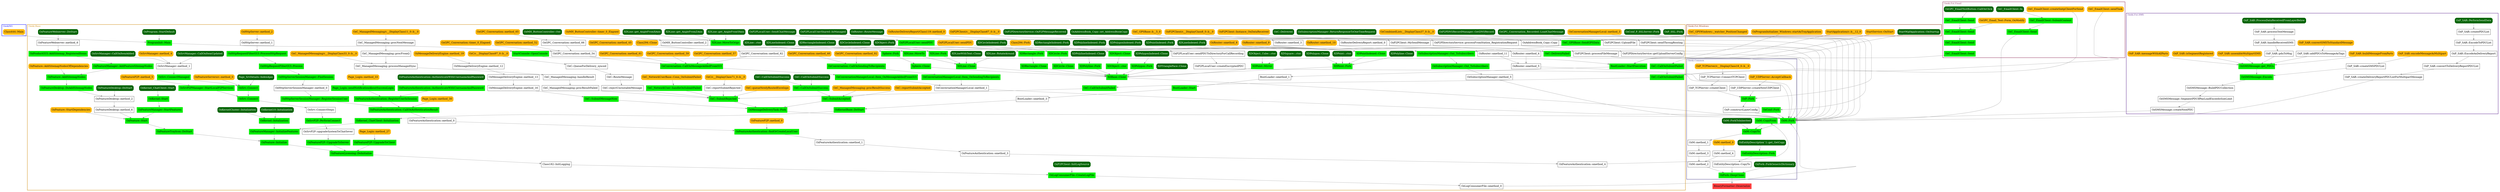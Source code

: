 digraph G {
node [fontsize = 16];
0 [label="BinaryFormatter::Deserialize", shape="box", style="filled", fillcolor="brown1", color="brown1"];
subgraph cluster_0 {
label="Ozeki.Common";
color=darkslateblue;
fontcolor=darkslateblue;
penwidth=2;
labeljust=l;
1 [label="OzFork::DeepClone", shape="box", style="filled", fillcolor="green2", color="green2"];
2 [label="OzFork::ForkGenericDictionary", shape="box", style="filled, rounded", fillcolor="darkgreen", color="darkgreen", fontcolor="white"];
3 [label="OzEntityDescription::CopyTo", shape="box"];
4 [label="OzM::method_2", shape="box"];
5 [label="OzEntityDescription::Fork", shape="box", style="filled", fillcolor="green2", color="green2"];
6 [label="OzM::method_3", shape="box"];
7 [label="OzM::method_4", shape="box"];
8 [label="OzEntityDescription`1::get_GetCopy", shape="box", style="filled, rounded", fillcolor="darkgreen", color="darkgreen", fontcolor="white"];
9 [label="OzM::method_1", shape="box"];
10 [label="OzM::method_0", shape="box", style="filled, rounded", fillcolor="darkgoldenrod1", color="darkgoldenrod1"];
11 [label="OzM::CopyTo", shape="box", style="filled", fillcolor="green2", color="green2"];
12 [label="OzM::CopyFrom", shape="box", style="filled", fillcolor="green2", color="green2"];
13 [label="OzM::ForkToInherited", shape="box", style="filled, rounded", fillcolor="darkgreen", color="darkgreen", fontcolor="white"];
14 [label="OzM::Fork", shape="box", style="filled", fillcolor="green2", color="green2"];
15 [label="OzConf::Fork", shape="box", style="filled", fillcolor="green2", color="green2"];
16 [label="OzP::constructLayerConfig", shape="box"];
17 [label="OzP::Fork", shape="box", style="filled", fillcolor="green2", color="green2"];
18 [label="OzP_TCPServer::createClient", shape="box"];
19 [label="OzP_UDPServer::createNewUDPClient", shape="box"];
20 [label="OzP_TCPServer::ConnectTCPClient", shape="box"];
21 [label="OzP_UDPServer::AcceptCallback", shape="box", style="filled, rounded", fillcolor="darkgoldenrod1", color="darkgoldenrod1"];
22 [label="OzP_TCPServer/c__DisplayClass16_0::b__0", shape="box", style="filled, rounded", fillcolor="darkgoldenrod1", color="darkgoldenrod1"];
}
subgraph cluster_1 {
label="Ozeki.Base";
color=orange3;
fontcolor=orange3;
penwidth=2;
labeljust=l;
23 [label="OzFeatureAuthentication::smethod_4", shape="box"];
24 [label="OzC::DeliveryFailed", shape="box", style="filled", fillcolor="green2", color="green2"];
25 [label="OzC::Delivered", shape="box", style="filled, rounded", fillcolor="darkgreen", color="darkgreen", fontcolor="white"];
26 [label="OzSubscriptionManager::ReturnResponseToOneTimeRequest", shape="box", style="filled, rounded", fillcolor="darkgreen", color="darkgreen", fontcolor="white"];
27 [label="OzSubscriptionManager::method_5", shape="box"];
28 [label="OzMessageDeliveryTask::Fork", shape="box", style="filled", fillcolor="green2", color="green2"];
29 [label="OzP2PLocalUser::createEncryptedPDU", shape="box"];
30 [label="OzCombinedListc__DisplayClass37_0::b__0", shape="box", style="filled, rounded", fillcolor="darkgoldenrod1", color="darkgoldenrod1"];
31 [label="OzAddressBook_Copy::Copy", shape="box"];
32 [label="OzRouter::smethod_5", shape="box"];
33 [label="OzLogConsumerFile::smethod_0", shape="box"];
34 [label="OzP2PDNSRecordManager::GetDNSRecord", shape="box", style="filled, rounded", fillcolor="darkgreen", color="darkgreen", fontcolor="white"];
35 [label="OzP2PClient::processFileMessage", shape="box"];
36 [label="OzP2PClient::UploadFile", shape="box"];
37 [label="OzP2PClient::sendThrougRouting", shape="box"];
38 [label="OzGPC_Conversation_Recorded::LoadChatMessage", shape="box", style="filled, rounded", fillcolor="darkgreen", color="darkgreen", fontcolor="white"];
39 [label="OzConversationManagerLocal::method_1", shape="box"];
40 [label="OzConversationManagerLocal::method_3", shape="box", style="filled, rounded", fillcolor="darkgoldenrod1", color="darkgoldenrod1"];
41 [label="OzP2PDirectoryService::getUploadServerConfig", shape="box"];
42 [label="XDBase::Clone", shape="box", style="filled", fillcolor="green2", color="green2"];
43 [label="OzFeatureAuthentication::smethod_3", shape="box"];
44 [label="OzRouterDeliveryReport::method_0", shape="box"];
45 [label="OzSubscriptionManager::Out_ToSubscribers", shape="box", style="filled", fillcolor="green2", color="green2"];
46 [label="OzC::SubmitRejected", shape="box", style="filled", fillcolor="green2", color="green2"];
47 [label="OzC::SubmitMessageNow", shape="box", style="filled", fillcolor="green2", color="green2"];
48 [label="OzC::SubmitAccepted", shape="box", style="filled", fillcolor="green2", color="green2"];
49 [label="OzP2PLocalUser::sendPDUToDirectoryForCallRecording", shape="box"];
50 [label="OzAddressBook_Copy::set_AddressBookCopy", shape="box", style="filled, rounded", fillcolor="darkgreen", color="darkgreen", fontcolor="white"];
51 [label="OzRouter::smethod_4", shape="box"];
52 [label="OzRouter::smethod_11", shape="box"];
53 [label="OzLogConsumerFile::CreateLogFile", shape="box", style="filled", fillcolor="green2", color="green2"];
54 [label="OzP2PClient::MySendMessage", shape="box"];
55 [label="OzP2PClient/c__DisplayClass8_0::b__0", shape="box", style="filled, rounded", fillcolor="darkgoldenrod1", color="darkgoldenrod1"];
56 [label="OzP2PClient::Instance_OnDataReceived", shape="box", style="filled, rounded", fillcolor="darkgoldenrod1", color="darkgoldenrod1"];
57 [label="OzConversationManagerLocal::Item_OnMessageAddedFromGUI", shape="box", style="filled", fillcolor="green2", color="green2"];
58 [label="OzConversationManagerLocal::Item_OnSendingToRecipients", shape="box", style="filled", fillcolor="green2", color="green2"];
59 [label="OzP2PDirectoryService::processFromStation_RegistrationRequest", shape="box"];
60 [label="XDObject::.ctor", shape="box", style="filled", fillcolor="green2", color="green2"];
61 [label="XDCircle::Clone", shape="box", style="filled", fillcolor="green2", color="green2"];
62 [label="XDLine::Clone", shape="box", style="filled", fillcolor="green2", color="green2"];
63 [label="XDPoint::Fork", shape="box", style="filled", fillcolor="green2", color="green2"];
64 [label="XDPoint::Mirror", shape="box", style="filled", fillcolor="green2", color="green2"];
65 [label="XDPolygon::Fork", shape="box", style="filled", fillcolor="green2", color="green2"];
66 [label="XDPolyline::Fork", shape="box", style="filled", fillcolor="green2", color="green2"];
67 [label="XDRectangle::Clone", shape="box", style="filled", fillcolor="green2", color="green2"];
68 [label="Sphere::Clone", shape="box", style="filled", fillcolor="green2", color="green2"];
69 [label="XDTriangleFace::Clone", shape="box", style="filled, rounded", fillcolor="darkgreen", color="darkgreen", fontcolor="white"];
70 [label="OzConf_P_SSLServer::Fork", shape="box", style="filled, rounded", fillcolor="darkgreen", color="darkgreen", fontcolor="white"];
71 [label="OzFeatureAuthentication::smethod_1", shape="box"];
72 [label="OzRouterDeliveryReport/Class119::method_0", shape="box", style="filled, rounded", fillcolor="darkgoldenrod1", color="darkgoldenrod1"];
73 [label="OzSubscriptionManager::Out_ToSubscribers", shape="box", style="filled", fillcolor="green2", color="green2"];
74 [label="OzC::reportSubmitRejected", shape="box"];
75 [label="OzC::rejectUnroutableMessage", shape="box"];
76 [label="OzC::queueNewlyRoutedEnvelope", shape="box", style="filled, rounded", fillcolor="darkgoldenrod1", color="darkgoldenrod1"];
77 [label="OzC::CallOnSubmitFailed", shape="box", style="filled", fillcolor="green2", color="green2"];
78 [label="OzC_ManagedMessaging::procResultFailed", shape="box"];
79 [label="OzC_NetworkUser::handleOnSubmitFailed", shape="box", style="filled", fillcolor="green2", color="green2"];
80 [label="OzMessageDeliveryEngine::method_16", shape="box"];
81 [label="OzC::reportSubmitAccepted", shape="box", style="filled, rounded", fillcolor="darkgoldenrod1", color="darkgoldenrod1"];
82 [label="OzC::CallOnSubmitSuccess", shape="box", style="filled", fillcolor="green2", color="green2"];
83 [label="OzC_ManagedMessaging::procResultSuccess", shape="box", style="filled, rounded", fillcolor="darkgoldenrod1", color="darkgoldenrod1"];
84 [label="OzP2PLocalUser::sendPDU", shape="box", style="filled", fillcolor="green2", color="green2"];
85 [label="OzP2PLocalUser::sendPDU", shape="box", style="filled, rounded", fillcolor="darkgoldenrod1", color="darkgoldenrod1"];
86 [label="OzRouter::smethod_3", shape="box"];
87 [label="OzRouter::smethod_10", shape="box", style="filled, rounded", fillcolor="darkgoldenrod1", color="darkgoldenrod1"];
88 [label="OzRouter::smethod_8", shape="box", style="filled, rounded", fillcolor="darkgoldenrod1", color="darkgoldenrod1"];
89 [label="OzRouter::smethod_9", shape="box", style="filled, rounded", fillcolor="darkgoldenrod1", color="darkgoldenrod1"];
90 [label="Class182::InitLogging", shape="box"];
91 [label="OzP2PClient::InitLogSource", shape="box", style="filled, rounded", fillcolor="darkgreen", color="darkgreen", fontcolor="white"];
92 [label="OzP2PClient/c__DisplayClass67_0::b__0", shape="box", style="filled, rounded", fillcolor="darkgoldenrod1", color="darkgoldenrod1"];
93 [label="OzConversation::CallOnMessageAddedFromGUI", shape="box", style="filled", fillcolor="green2", color="green2"];
94 [label="OzConversation::CallOnSendingToRecipients", shape="box", style="filled", fillcolor="green2", color="green2"];
95 [label="OzP2PDirectoryService::OnP2PMessageReceived", shape="box", style="filled, rounded", fillcolor="darkgreen", color="darkgreen", fontcolor="white"];
96 [label="XDObject::Clone", shape="box", style="filled", fillcolor="green2", color="green2"];
97 [label="XDCircle::Fork", shape="box", style="filled", fillcolor="green2", color="green2"];
98 [label="XDLine::Fork", shape="box", style="filled", fillcolor="green2", color="green2"];
99 [label="XDLine::RotateAround", shape="box", style="filled, rounded", fillcolor="darkgreen", color="darkgreen", fontcolor="white"];
100 [label="XDLine::MoveTo", shape="box", style="filled", fillcolor="green2", color="green2"];
101 [label="XDLineWithText::Clone", shape="box", style="filled, rounded", fillcolor="darkgreen", color="darkgreen", fontcolor="white"];
102 [label="XDPoint::.ctor", shape="box", style="filled, rounded", fillcolor="darkgreen", color="darkgreen", fontcolor="white"];
103 [label="XDPointIndexed::Clone", shape="box", style="filled", fillcolor="green2", color="green2"];
104 [label="XDPolygon::Clone", shape="box", style="filled, rounded", fillcolor="darkgreen", color="darkgreen", fontcolor="white"];
105 [label="XDPolyline::Clone", shape="box", style="filled, rounded", fillcolor="darkgreen", color="darkgreen", fontcolor="white"];
106 [label="XDObject_Cube::.ctor", shape="box", style="filled, rounded", fillcolor="darkgreen", color="darkgreen", fontcolor="white"];
107 [label="XDSquare::.ctor", shape="box", style="filled, rounded", fillcolor="darkgreen", color="darkgreen", fontcolor="white"];
108 [label="XDPolygonIndexed::Clone", shape="box", style="filled, rounded", fillcolor="darkgreen", color="darkgreen", fontcolor="white"];
109 [label="XDPolylineIndexed::Clone", shape="box", style="filled, rounded", fillcolor="darkgreen", color="darkgreen", fontcolor="white"];
110 [label="XDRectangle::Fork", shape="box", style="filled", fillcolor="green2", color="green2"];
111 [label="Sphere::Fork", shape="box", style="filled", fillcolor="green2", color="green2"];
112 [label="OzP_SSL::Fork", shape="box", style="filled, rounded", fillcolor="darkgreen", color="darkgreen", fontcolor="white"];
113 [label="OzFeatureAuthentication::findOrCreateLocalUser", shape="box", style="filled", fillcolor="green2", color="green2"];
114 [label="OzMH_ButtonController::method_2", shape="box"];
115 [label="OzC_GPSBase::SendGPSData", shape="box", style="filled", fillcolor="green2", color="green2"];
116 [label="OzC/c__DisplayClass71_0::b__0", shape="box", style="filled, rounded", fillcolor="darkgoldenrod1", color="darkgoldenrod1"];
117 [label="OzC::RouteMessage", shape="box"];
118 [label="OzC::CallOnSubmitFailed", shape="box", style="filled", fillcolor="green2", color="green2"];
119 [label="OzC_ManagedMessaging::handleResult", shape="box"];
120 [label="OzC_NetworkUserBase::Conn_OnSubmitFailed", shape="box", style="filled, rounded", fillcolor="darkgoldenrod1", color="darkgoldenrod1"];
121 [label="OzMessageDeliveryEngine::method_13", shape="box"];
122 [label="OzC::CallOnSubmitSuccess", shape="box", style="filled, rounded", fillcolor="darkgreen", color="darkgreen", fontcolor="white"];
123 [label="OzC::CallOnSubmitSuccess", shape="box", style="filled, rounded", fillcolor="darkgreen", color="darkgreen", fontcolor="white"];
124 [label="OzP2PLocalUser::SendChatMessage", shape="box", style="filled, rounded", fillcolor="darkgreen", color="darkgreen", fontcolor="white"];
125 [label="OzP2PLocalUserShared::InManaged", shape="box", style="filled, rounded", fillcolor="darkgreen", color="darkgreen", fontcolor="white"];
126 [label="OzRouter::RouteMessage", shape="box", style="filled, rounded", fillcolor="darkgreen", color="darkgreen", fontcolor="white"];
127 [label="OzFeatureLicensing::DoInitialize", shape="box", style="filled", fillcolor="green2", color="green2"];
128 [label="OzGPC_Conversation::method_54", shape="box"];
129 [label="OzGPC_Conversation::method_57", shape="box", style="filled, rounded", fillcolor="darkgoldenrod1", color="darkgoldenrod1"];
130 [label="OzGPC_Conversation::method_59", shape="box", style="filled, rounded", fillcolor="darkgoldenrod1", color="darkgoldenrod1"];
131 [label="OzGPC_Conversation::method_61", shape="box", style="filled, rounded", fillcolor="darkgoldenrod1", color="darkgoldenrod1"];
132 [label="OzGPC_Conversation::method_62", shape="box"];
133 [label="OzGPC_Conversation::method_46", shape="box", style="filled, rounded", fillcolor="darkgoldenrod1", color="darkgoldenrod1"];
134 [label="OzGPC_Conversation::method_92", shape="box", style="filled, rounded", fillcolor="darkgoldenrod1", color="darkgoldenrod1"];
135 [label="XDObject::Fork", shape="box", style="filled, rounded", fillcolor="darkgreen", color="darkgreen", fontcolor="white"];
136 [label="XDCircleIndexed::Clone", shape="box", style="filled, rounded", fillcolor="darkgreen", color="darkgreen", fontcolor="white"];
137 [label="XDLine::.ctor", shape="box", style="filled, rounded", fillcolor="darkgreen", color="darkgreen", fontcolor="white"];
138 [label="XDLineIndexed::Clone", shape="box", style="filled, rounded", fillcolor="darkgreen", color="darkgreen", fontcolor="white"];
139 [label="XDLine::MoveToOrigo", shape="box", style="filled", fillcolor="green2", color="green2"];
140 [label="XDCircleIndexed::Fork", shape="box", style="filled, rounded", fillcolor="darkgreen", color="darkgreen", fontcolor="white"];
141 [label="XDLineIndexed::Fork", shape="box", style="filled, rounded", fillcolor="darkgreen", color="darkgreen", fontcolor="white"];
142 [label="XDPointIndexed::Fork", shape="box", style="filled, rounded", fillcolor="darkgreen", color="darkgreen", fontcolor="white"];
143 [label="XDPolygonIndexed::Fork", shape="box", style="filled, rounded", fillcolor="darkgreen", color="darkgreen", fontcolor="white"];
144 [label="XDPolylineIndexed::Fork", shape="box", style="filled, rounded", fillcolor="darkgreen", color="darkgreen", fontcolor="white"];
145 [label="XDRectangleIndexed::Fork", shape="box", style="filled, rounded", fillcolor="darkgreen", color="darkgreen", fontcolor="white"];
146 [label="Class294::Fork", shape="box", style="filled, rounded", fillcolor="darkgoldenrod1", color="darkgoldenrod1"];
147 [label="XDRectangleIndexed::Clone", shape="box", style="filled, rounded", fillcolor="darkgreen", color="darkgreen", fontcolor="white"];
148 [label="Class294::Clone", shape="box", style="filled, rounded", fillcolor="darkgoldenrod1", color="darkgoldenrod1"];
149 [label="OzFeatureAuthentication::method_0", shape="box"];
150 [label="OzFeatureP2P::method_0", shape="box", style="filled, rounded", fillcolor="darkgoldenrod1", color="darkgoldenrod1"];
151 [label="OzMH_ButtonController::Out", shape="box", style="filled, rounded", fillcolor="darkgreen", color="darkgreen", fontcolor="white"];
152 [label="OzMH_ButtonController::timer_0_Elapsed", shape="box", style="filled, rounded", fillcolor="darkgoldenrod1", color="darkgoldenrod1"];
153 [label="OzC_GPSBase::b__5_0", shape="box", style="filled, rounded", fillcolor="darkgoldenrod1", color="darkgoldenrod1"];
154 [label="OzC::QueueForDelivery_synced", shape="box"];
155 [label="OzC::CallOnSubmitFailed", shape="box", style="filled", fillcolor="green2", color="green2"];
156 [label="OzC_ManagedMessaging::processManagedSync", shape="box"];
157 [label="OzMessageDeliveryEngine::method_12", shape="box"];
158 [label="OzFeature::Initialize", shape="box", style="filled", fillcolor="green2", color="green2"];
159 [label="OzFeatureP2P::UpgradeToServer", shape="box", style="filled", fillcolor="green2", color="green2"];
160 [label="OzFeatureP2P::UpgradeToClient", shape="box", style="filled", fillcolor="green2", color="green2"];
161 [label="OzGPC_Conversation::method_52", shape="box", style="filled, rounded", fillcolor="darkgoldenrod1", color="darkgoldenrod1"];
162 [label="OzGPC_Conversation::method_66", shape="box"];
163 [label="OzGPC_Conversation::timer_0_Elapsed", shape="box", style="filled, rounded", fillcolor="darkgoldenrod1", color="darkgoldenrod1"];
164 [label="OzGPC_Conversation::method_45", shape="box", style="filled, rounded", fillcolor="darkgoldenrod1", color="darkgoldenrod1"];
165 [label="XDLine::get_AngleFromXAxis", shape="box", style="filled, rounded", fillcolor="darkgreen", color="darkgreen", fontcolor="white"];
166 [label="XDLine::get_AngleFromYAxis", shape="box", style="filled, rounded", fillcolor="darkgreen", color="darkgreen", fontcolor="white"];
167 [label="XDLine::get_AngleFromZAxis", shape="box", style="filled, rounded", fillcolor="darkgreen", color="darkgreen", fontcolor="white"];
168 [label="OzFeatureAuthentication::CallOnAuthenticationResult", shape="box", style="filled", fillcolor="green2", color="green2"];
169 [label="OzC/c__DisplayClass97_0::b__0", shape="box", style="filled, rounded", fillcolor="darkgoldenrod1", color="darkgoldenrod1"];
170 [label="OzC_ManagedMessaging::procFromQ", shape="box"];
171 [label="OzC_ManagedMessaging/c__DisplayClass33_0::b__0", shape="box", style="filled, rounded", fillcolor="darkgoldenrod1", color="darkgoldenrod1"];
172 [label="OzMessageDeliveryEngine::method_19", shape="box", style="filled, rounded", fillcolor="darkgoldenrod1", color="darkgoldenrod1"];
173 [label="OzFeatureTrayIcon::DoStart", shape="box", style="filled", fillcolor="green2", color="green2"];
174 [label="OzFeatureManager::InitializeFeatures", shape="box", style="filled", fillcolor="green2", color="green2"];
175 [label="OzSrvP2P::upgradeSystemToChatSever", shape="box"];
176 [label="Page_Login::method_27", shape="box", style="filled, rounded", fillcolor="darkgoldenrod1", color="darkgoldenrod1"];
177 [label="OzGPC_Conversation::method_65", shape="box", style="filled, rounded", fillcolor="darkgoldenrod1", color="darkgoldenrod1"];
178 [label="OzFeatureAuthentication::RegisterUserInSession", shape="box", style="filled", fillcolor="green2", color="green2"];
179 [label="Page_Login::method_30", shape="box", style="filled, rounded", fillcolor="darkgoldenrod1", color="darkgoldenrod1"];
180 [label="OzHttpServerSessionManager::RegisterSessionUser", shape="box", style="filled", fillcolor="green2", color="green2"];
181 [label="OzC_ManagedMessaging::procNextMessage", shape="box"];
182 [label="OzFeature::Start", shape="box", style="filled", fillcolor="green2", color="green2"];
183 [label="OzKernel_ChatClient::Initalization", shape="box", style="filled", fillcolor="green2", color="green2"];
184 [label="OzKernel::Initalization", shape="box", style="filled", fillcolor="green2", color="green2"];
185 [label="OzSrvP2P::PerformConnect", shape="box", style="filled", fillcolor="green2", color="green2"];
186 [label="OzFeatureAuthentication::AuthenticateWithUsernameAndPassword", shape="box", style="filled", fillcolor="green2", color="green2"];
187 [label="Page_Login::sendNotificationAboutSuccessLogin", shape="box", style="filled", fillcolor="green2", color="green2"];
188 [label="OzHttpServerSessionManager::method_0", shape="box"];
189 [label="OzC_ManagedMessaging/c__DisplayClass11_0::b__0", shape="box", style="filled, rounded", fillcolor="darkgoldenrod1", color="darkgoldenrod1"];
190 [label="OzFeature::StartDependencies", shape="box", style="filled, rounded", fillcolor="darkgoldenrod1", color="darkgoldenrod1"];
191 [label="OzFeatureDesktop::method_6", shape="box"];
192 [label="OzFeatureManager::StartFeatures", shape="box", style="filled", fillcolor="green2", color="green2"];
193 [label="OzKernelBase::DoStart", shape="box", style="filled", fillcolor="green2", color="green2"];
194 [label="OzKernel10::Initalization", shape="box", style="filled, rounded", fillcolor="darkgreen", color="darkgreen", fontcolor="white"];
195 [label="OzKernelCluster::Initalization", shape="box", style="filled, rounded", fillcolor="darkgreen", color="darkgreen", fontcolor="white"];
196 [label="OzSrv::ConnectSteps", shape="box"];
197 [label="OzFeatureAuthentication::AuthenticateWithUsernameAndPassword", shape="box", style="filled, rounded", fillcolor="darkgreen", color="darkgreen", fontcolor="white"];
198 [label="Page_Login::method_33", shape="box", style="filled, rounded", fillcolor="darkgoldenrod1", color="darkgoldenrod1"];
199 [label="OzHttpServerSessionManager::FindSession", shape="box", style="filled", fillcolor="green2", color="green2"];
200 [label="OzFeatureDesktop::method_2", shape="box"];
201 [label="OzKernel::Start", shape="box", style="filled", fillcolor="green2", color="green2"];
202 [label="BootLoader::smethod_3", shape="box"];
203 [label="OzSrv::Connect", shape="box", style="filled", fillcolor="green2", color="green2"];
204 [label="OzHttpRequestFilterGUI::Process", shape="box", style="filled", fillcolor="green2", color="green2"];
205 [label="OzFeatureDesktop::DoStart", shape="box", style="filled, rounded", fillcolor="darkgreen", color="darkgreen", fontcolor="white"];
206 [label="OzFeatureDesktop::DoAddSitemapNodes", shape="box", style="filled", fillcolor="green2", color="green2"];
207 [label="OzKernel_ChatClient::Start", shape="box", style="filled, rounded", fillcolor="darkgreen", color="darkgreen", fontcolor="white"];
208 [label="BootLoader::Start", shape="box", style="filled", fillcolor="green2", color="green2"];
209 [label="OzSrv::Connect", shape="box", style="filled", fillcolor="green2", color="green2"];
210 [label="OzSrvP2PManager::StartLocalP2PServices", shape="box", style="filled", fillcolor="green2", color="green2"];
211 [label="OzHttpRequestFilterGUI::ProcessHttpRequest", shape="box", style="filled", fillcolor="green2", color="green2"];
212 [label="OzFeature::AddSitemapNodes", shape="box", style="filled", fillcolor="green2", color="green2"];
213 [label="BootLoader::smethod_1", shape="box"];
214 [label="OzFeatureServers/c::method_0", shape="box", style="filled, rounded", fillcolor="darkgoldenrod1", color="darkgoldenrod1"];
215 [label="OzSrv::ConnectManaged", shape="box", style="filled", fillcolor="green2", color="green2"];
216 [label="Page_SrvDetails::IndexAjax", shape="box", style="filled, rounded", fillcolor="darkgreen", color="darkgreen", fontcolor="white"];
217 [label="OzFeatureP2P::method_5", shape="box", style="filled, rounded", fillcolor="darkgoldenrod1", color="darkgoldenrod1"];
218 [label="OzHttpServer::method_1", shape="box"];
219 [label="OzFeature::AddSitemapNodesOfDependencies", shape="box", style="filled, rounded", fillcolor="darkgoldenrod1", color="darkgoldenrod1"];
220 [label="OzFeatureManager::AddFeatureSitemapNodes", shape="box", style="filled", fillcolor="green2", color="green2"];
221 [label="BootLoader::StartExecution", shape="box", style="filled", fillcolor="green2", color="green2"];
222 [label="OzSrvManager::method_1", shape="box"];
223 [label="OzHttpServer::method_2", shape="box", style="filled, rounded", fillcolor="darkgoldenrod1", color="darkgoldenrod1"];
224 [label="OzProductGUI::AddSitemap_RegisteredItems", shape="box", style="filled", fillcolor="green2", color="green2"];
225 [label="StartConsole::OpenConsole", shape="box", style="filled", fillcolor="green2", color="green2"];
226 [label="OzSrvManager::CallOnItemAdded", shape="box", style="filled, rounded", fillcolor="darkgreen", color="darkgreen", fontcolor="white"];
227 [label="OzSrvManager::CallOnItemUpdated", shape="box", style="filled, rounded", fillcolor="darkgreen", color="darkgreen", fontcolor="white"];
228 [label="OzSrvManager::method_4", shape="box", style="filled, rounded", fillcolor="darkgoldenrod1", color="darkgoldenrod1"];
229 [label="OzFeatureWebserver::method_6", shape="box"];
230 [label="ProgramInit::Main", shape="box", style="filled", fillcolor="green2", color="green2"];
231 [label="OzFeatureWebserver::DoStart", shape="box", style="filled, rounded", fillcolor="darkgreen", color="darkgreen", fontcolor="white"];
232 [label="OzProgram::StartDefault", shape="box", style="filled, rounded", fillcolor="darkgreen", color="darkgreen", fontcolor="white"];
}
subgraph cluster_2 {
label="Ozeki.Ext.Email";
color=violetred4;
fontcolor=violetred4;
penwidth=2;
labeljust=l;
233 [label="OzC_EmailClient::Send", shape="box", style="filled", fillcolor="green2", color="green2"];
234 [label="OzC_EmailClient::SubmitContent", shape="box", style="filled", fillcolor="green2", color="green2"];
235 [label="OzC_EmailClient::In", shape="box", style="filled, rounded", fillcolor="darkgreen", color="darkgreen", fontcolor="white"];
236 [label="OzC_EmailClient::createSmtpClientForSend", shape="box", style="filled, rounded", fillcolor="darkgoldenrod1", color="darkgoldenrod1"];
237 [label="OzC_EmailClient::sendTask", shape="box", style="filled, rounded", fillcolor="darkgoldenrod1", color="darkgoldenrod1"];
238 [label="OzC_EmailClient::Send", shape="box", style="filled", fillcolor="green2", color="green2"];
239 [label="OzC_EmailClient::Send", shape="box", style="filled", fillcolor="green2", color="green2"];
240 [label="OzC_EmailClient::Send", shape="box", style="filled", fillcolor="green2", color="green2"];
241 [label="OzC_EmailClient::Send", shape="box", style="filled", fillcolor="green2", color="green2"];
242 [label="OzGPC_Email_Test::Form_OnModify", shape="box", style="filled, rounded", fillcolor="darkgoldenrod1", color="darkgoldenrod1"];
243 [label="OzGPC_EmailTestButton::CallOnClick", shape="box", style="filled, rounded", fillcolor="darkgreen", color="darkgreen", fontcolor="white"];
}
subgraph cluster_3 {
label="Ozeki.Ext.SMS";
color=purple4;
fontcolor=purple4;
penwidth=2;
labeljust=l;
244 [label="OzP_SAR::createDeliveryReportPDUListForMultipartMessage", shape="box"];
245 [label="OzSMSMessage::createNextPDU", shape="box"];
246 [label="OzP_SAR::convertToDeliveryReportPDUList", shape="box"];
247 [label="OzSMSMessage::SegmentPDUIfPayLoadExceedsSizeLimit", shape="box"];
248 [label="OzP_SAR::EncodeAsDeliveryReport", shape="box"];
249 [label="OzSMSMessage::BuildPDUCollection", shape="box"];
250 [label="OzP_SAR::EncodeToPDUList", shape="box"];
251 [label="OzSMSMessage::Encode", shape="box", style="filled", fillcolor="green2", color="green2"];
252 [label="OzP_SAR::createPDUList", shape="box"];
253 [label="OzP_SAR::createSMSPDUList", shape="box"];
254 [label="OzSMSMessage::get_PDUs", shape="box", style="filled", fillcolor="green2", color="green2"];
255 [label="OzP_SAR::PerformSendData", shape="box", style="filled, rounded", fillcolor="darkgreen", color="darkgreen", fontcolor="white"];
256 [label="OzP_SAR::encodeMessageAsMultipart", shape="box", style="filled, rounded", fillcolor="darkgoldenrod1", color="darkgoldenrod1"];
257 [label="OzP_SAR::addPDUsToMessageAsTags", shape="box"];
258 [label="OzP_SAR::pduToMsg", shape="box"];
259 [label="OzP_SAR::assembleMultipartSMS", shape="box", style="filled, rounded", fillcolor="darkgoldenrod1", color="darkgoldenrod1"];
260 [label="OzP_SAR::isSegmentRegistered", shape="box", style="filled, rounded", fillcolor="darkgoldenrod1", color="darkgoldenrod1"];
261 [label="OzP_SAR::messageWithAllParts", shape="box", style="filled, rounded", fillcolor="darkgoldenrod1", color="darkgoldenrod1"];
262 [label="OzP_SAR::buildMessageFromParts", shape="box", style="filled, rounded", fillcolor="darkgoldenrod1", color="darkgoldenrod1"];
263 [label="OzP_SAR::convertSMSToStandardMessage", shape="box", style="filled, rounded", fillcolor="darkgoldenrod1", color="darkgoldenrod1"];
264 [label="OzP_SAR::handleReceivedSMS", shape="box"];
265 [label="OzP_SAR::processTextMessage", shape="box"];
266 [label="OzP_SAR::ProcessDataReceivedFromLayerBelow", shape="box", style="filled, rounded", fillcolor="darkgreen", color="darkgreen", fontcolor="white"];
}
subgraph cluster_4 {
label="Ozeki.Ext.Windows";
color=orangered4;
fontcolor=orangered4;
penwidth=2;
labeljust=l;
267 [label="OzC_GPSWindows::_watcher_PositionChanged", shape="box", style="filled, rounded", fillcolor="darkgoldenrod1", color="darkgoldenrod1"];
268 [label="OzProgramInitializer_Windows::startAsTrayApplication", shape="box", style="filled, rounded", fillcolor="darkgoldenrod1", color="darkgoldenrod1"];
269 [label="StartApplication/c::b__12_0", shape="box", style="filled, rounded", fillcolor="darkgoldenrod1", color="darkgoldenrod1"];
270 [label="StartService::OnStart", shape="box", style="filled, rounded", fillcolor="darkgoldenrod1", color="darkgoldenrod1"];
271 [label="StartWpfApplication::OnStartup", shape="box", style="filled, rounded", fillcolor="darkgreen", color="darkgreen", fontcolor="white"];
}
subgraph cluster_5 {
label="OzekiNG";
color=blue;
fontcolor=blue;
penwidth=2;
labeljust=l;
272 [label="Class444::Main", shape="box", style="filled, rounded", fillcolor="darkgoldenrod1", color="darkgoldenrod1"];
}
1 -> 0 [color="gray50"];
2 -> 1 [color="gray50"];
3 -> 1 [color="gray50"];
4 -> 1 [color="gray50"];
5 -> 3 [color="gray50"];
6 -> 4 [color="gray50"];
7 -> 4 [color="gray50"];
8 -> 5 [color="gray50"];
9 -> 6 [color="gray50"];
10 -> 7 [color="gray50"];
11 -> 9 [color="gray50"];
12 -> 11 [color="gray50"];
13 -> 11 [color="gray50"];
14 -> 11 [color="gray50"];
23 -> 12 [color="gray50"];
24 -> 14 [color="gray50"];
25 -> 14 [color="gray50"];
26 -> 14 [color="gray50"];
27 -> 14 [color="gray50"];
28 -> 14 [color="gray50"];
29 -> 14 [color="gray50"];
30 -> 14 [color="gray50"];
31 -> 14 [color="gray50"];
32 -> 14 [color="gray50"];
33 -> 14 [color="gray50"];
34 -> 14 [color="gray50"];
35 -> 14 [color="gray50"];
36 -> 14 [color="gray50"];
37 -> 14 [color="gray50"];
38 -> 14 [color="gray50"];
39 -> 14 [color="gray50"];
40 -> 14 [color="gray50"];
41 -> 14 [color="gray50"];
42 -> 14 [color="gray50"];
15 -> 14 [color="gray50"];
16 -> 14 [color="gray50"];
233 -> 14 [color="gray50"];
244 -> 14 [color="gray50"];
245 -> 14 [color="gray50"];
43 -> 23 [color="gray50"];
44 -> 24 [color="gray50"];
45 -> 27 [color="gray50"];
46 -> 28 [color="gray50"];
47 -> 28 [color="gray50"];
48 -> 28 [color="gray50"];
49 -> 29 [color="gray50"];
50 -> 31 [color="gray50"];
51 -> 32 [color="gray50"];
52 -> 32 [color="gray50"];
53 -> 33 [color="gray50"];
54 -> 35 [color="gray50"];
55 -> 36 [color="gray50"];
56 -> 37 [color="gray50"];
57 -> 39 [color="gray50"];
58 -> 39 [color="gray50"];
59 -> 41 [color="gray50"];
60 -> 42 [color="gray50"];
61 -> 42 [color="gray50"];
62 -> 42 [color="gray50"];
63 -> 42 [color="gray50"];
64 -> 42 [color="gray50"];
65 -> 42 [color="gray50"];
66 -> 42 [color="gray50"];
67 -> 42 [color="gray50"];
68 -> 42 [color="gray50"];
69 -> 42 [color="gray50"];
70 -> 15 [color="gray50"];
17 -> 16 [color="gray50"];
234 -> 233 [color="gray50"];
246 -> 244 [color="gray50"];
247 -> 245 [color="gray50"];
71 -> 43 [color="gray50"];
72 -> 44 [color="gray50"];
73 -> 45 [color="gray50"];
74 -> 46 [color="gray50"];
75 -> 46 [color="gray50"];
76 -> 46 [color="gray50"];
77 -> 46 [color="gray50"];
78 -> 46 [color="gray50"];
79 -> 46 [color="gray50"];
80 -> 47 [color="gray50"];
81 -> 48 [color="gray50"];
82 -> 48 [color="gray50"];
83 -> 48 [color="gray50"];
84 -> 49 [color="gray50"];
85 -> 49 [color="gray50"];
86 -> 51 [color="gray50"];
87 -> 51 [color="gray50"];
88 -> 52 [color="gray50"];
89 -> 52 [color="gray50"];
90 -> 53 [color="gray50"];
91 -> 53 [color="gray50"];
92 -> 54 [color="gray50"];
93 -> 57 [color="gray50"];
94 -> 58 [color="gray50"];
95 -> 59 [color="gray50"];
96 -> 60 [color="gray50"];
97 -> 61 [color="gray50"];
98 -> 62 [color="gray50"];
99 -> 62 [color="gray50"];
100 -> 62 [color="gray50"];
101 -> 62 [color="gray50"];
102 -> 63 [color="gray50"];
103 -> 63 [color="gray50"];
104 -> 63 [color="gray50"];
105 -> 63 [color="gray50"];
106 -> 64 [color="gray50"];
107 -> 64 [color="gray50"];
108 -> 65 [color="gray50"];
109 -> 66 [color="gray50"];
110 -> 67 [color="gray50"];
111 -> 68 [color="gray50"];
112 -> 17 [color="gray50"];
18 -> 17 [color="gray50"];
19 -> 17 [color="gray50"];
235 -> 234 [color="gray50"];
248 -> 246 [color="gray50"];
249 -> 247 [color="gray50"];
113 -> 71 [color="gray50"];
114 -> 73 [color="gray50"];
115 -> 73 [color="gray50"];
116 -> 74 [color="gray50"];
117 -> 75 [color="gray50"];
118 -> 77 [color="gray50"];
119 -> 78 [color="gray50"];
120 -> 79 [color="gray50"];
121 -> 80 [color="gray50"];
122 -> 82 [color="gray50"];
123 -> 82 [color="gray50"];
124 -> 84 [color="gray50"];
125 -> 84 [color="gray50"];
126 -> 86 [color="gray50"];
127 -> 90 [color="gray50"];
128 -> 93 [color="gray50"];
129 -> 93 [color="gray50"];
130 -> 93 [color="gray50"];
131 -> 93 [color="gray50"];
132 -> 93 [color="gray50"];
133 -> 94 [color="gray50"];
134 -> 94 [color="gray50"];
135 -> 96 [color="gray50"];
136 -> 97 [color="gray50"];
137 -> 98 [color="gray50"];
138 -> 98 [color="gray50"];
139 -> 100 [color="gray50"];
140 -> 103 [color="gray50"];
141 -> 103 [color="gray50"];
142 -> 103 [color="gray50"];
143 -> 103 [color="gray50"];
144 -> 103 [color="gray50"];
145 -> 103 [color="gray50"];
146 -> 103 [color="gray50"];
147 -> 110 [color="gray50"];
148 -> 111 [color="gray50"];
20 -> 18 [color="gray50"];
21 -> 19 [color="gray50"];
250 -> 248 [color="gray50"];
251 -> 249 [color="gray50"];
149 -> 113 [color="gray50"];
150 -> 113 [color="gray50"];
151 -> 114 [color="gray50"];
152 -> 114 [color="gray50"];
153 -> 115 [color="gray50"];
267 -> 115 [color="gray50"];
154 -> 117 [color="gray50"];
155 -> 118 [color="gray50"];
236 -> 118 [color="gray50"];
237 -> 118 [color="gray50"];
156 -> 119 [color="gray50"];
157 -> 121 [color="gray50"];
158 -> 127 [color="gray50"];
159 -> 127 [color="gray50"];
160 -> 127 [color="gray50"];
161 -> 128 [color="gray50"];
162 -> 128 [color="gray50"];
163 -> 128 [color="gray50"];
164 -> 132 [color="gray50"];
165 -> 139 [color="gray50"];
166 -> 139 [color="gray50"];
167 -> 139 [color="gray50"];
22 -> 20 [color="gray50"];
252 -> 250 [color="gray50"];
253 -> 251 [color="gray50"];
254 -> 251 [color="gray50"];
168 -> 149 [color="gray50"];
169 -> 154 [color="gray50"];
238 -> 155 [color="gray50"];
170 -> 156 [color="gray50"];
171 -> 156 [color="gray50"];
172 -> 157 [color="gray50"];
173 -> 158 [color="gray50"];
174 -> 158 [color="gray50"];
175 -> 159 [color="gray50"];
176 -> 160 [color="gray50"];
177 -> 162 [color="gray50"];
255 -> 252 [color="gray50"];
256 -> 253 [color="gray50"];
257 -> 254 [color="gray50"];
258 -> 254 [color="gray50"];
259 -> 254 [color="gray50"];
260 -> 254 [color="gray50"];
261 -> 254 [color="gray50"];
262 -> 254 [color="gray50"];
178 -> 168 [color="gray50"];
179 -> 168 [color="gray50"];
180 -> 168 [color="gray50"];
239 -> 238 [color="gray50"];
181 -> 170 [color="gray50"];
182 -> 173 [color="gray50"];
183 -> 174 [color="gray50"];
184 -> 174 [color="gray50"];
185 -> 175 [color="gray50"];
263 -> 257 [color="gray50"];
264 -> 258 [color="gray50"];
186 -> 178 [color="gray50"];
187 -> 178 [color="gray50"];
188 -> 180 [color="gray50"];
240 -> 239 [color="gray50"];
189 -> 181 [color="gray50"];
190 -> 182 [color="gray50"];
191 -> 182 [color="gray50"];
192 -> 182 [color="gray50"];
193 -> 183 [color="gray50"];
194 -> 184 [color="gray50"];
195 -> 184 [color="gray50"];
196 -> 185 [color="gray50"];
265 -> 264 [color="gray50"];
197 -> 186 [color="gray50"];
198 -> 187 [color="gray50"];
199 -> 188 [color="gray50"];
241 -> 240 [color="gray50"];
242 -> 240 [color="gray50"];
200 -> 191 [color="gray50"];
201 -> 192 [color="gray50"];
202 -> 193 [color="gray50"];
203 -> 196 [color="gray50"];
266 -> 265 [color="gray50"];
204 -> 199 [color="gray50"];
243 -> 241 [color="gray50"];
205 -> 200 [color="gray50"];
206 -> 200 [color="gray50"];
207 -> 201 [color="gray50"];
208 -> 202 [color="gray50"];
209 -> 203 [color="gray50"];
210 -> 203 [color="gray50"];
211 -> 204 [color="gray50"];
212 -> 206 [color="gray50"];
213 -> 208 [color="gray50"];
214 -> 209 [color="gray50"];
215 -> 209 [color="gray50"];
216 -> 209 [color="gray50"];
217 -> 210 [color="gray50"];
218 -> 211 [color="gray50"];
219 -> 212 [color="gray50"];
220 -> 212 [color="gray50"];
221 -> 213 [color="gray50"];
222 -> 215 [color="gray50"];
223 -> 218 [color="gray50"];
224 -> 220 [color="gray50"];
225 -> 221 [color="gray50"];
268 -> 221 [color="gray50"];
269 -> 221 [color="gray50"];
270 -> 221 [color="gray50"];
271 -> 221 [color="gray50"];
226 -> 222 [color="gray50"];
227 -> 222 [color="gray50"];
228 -> 222 [color="gray50"];
229 -> 224 [color="gray50"];
230 -> 225 [color="gray50"];
231 -> 229 [color="gray50"];
232 -> 230 [color="gray50"];
272 -> 230 [color="gray50"];
}

